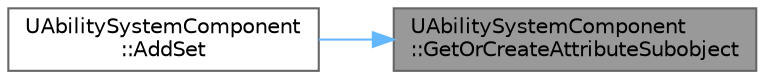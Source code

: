 digraph "UAbilitySystemComponent::GetOrCreateAttributeSubobject"
{
 // INTERACTIVE_SVG=YES
 // LATEX_PDF_SIZE
  bgcolor="transparent";
  edge [fontname=Helvetica,fontsize=10,labelfontname=Helvetica,labelfontsize=10];
  node [fontname=Helvetica,fontsize=10,shape=box,height=0.2,width=0.4];
  rankdir="RL";
  Node1 [id="Node000001",label="UAbilitySystemComponent\l::GetOrCreateAttributeSubobject",height=0.2,width=0.4,color="gray40", fillcolor="grey60", style="filled", fontcolor="black",tooltip=" "];
  Node1 -> Node2 [id="edge1_Node000001_Node000002",dir="back",color="steelblue1",style="solid",tooltip=" "];
  Node2 [id="Node000002",label="UAbilitySystemComponent\l::AddSet",height=0.2,width=0.4,color="grey40", fillcolor="white", style="filled",URL="$d4/d2d/classUAbilitySystemComponent.html#a2827c0dc4368dd46cf14d453d1dd5cf2",tooltip="Adds a new AttributeSet (initialized to default values)"];
}
